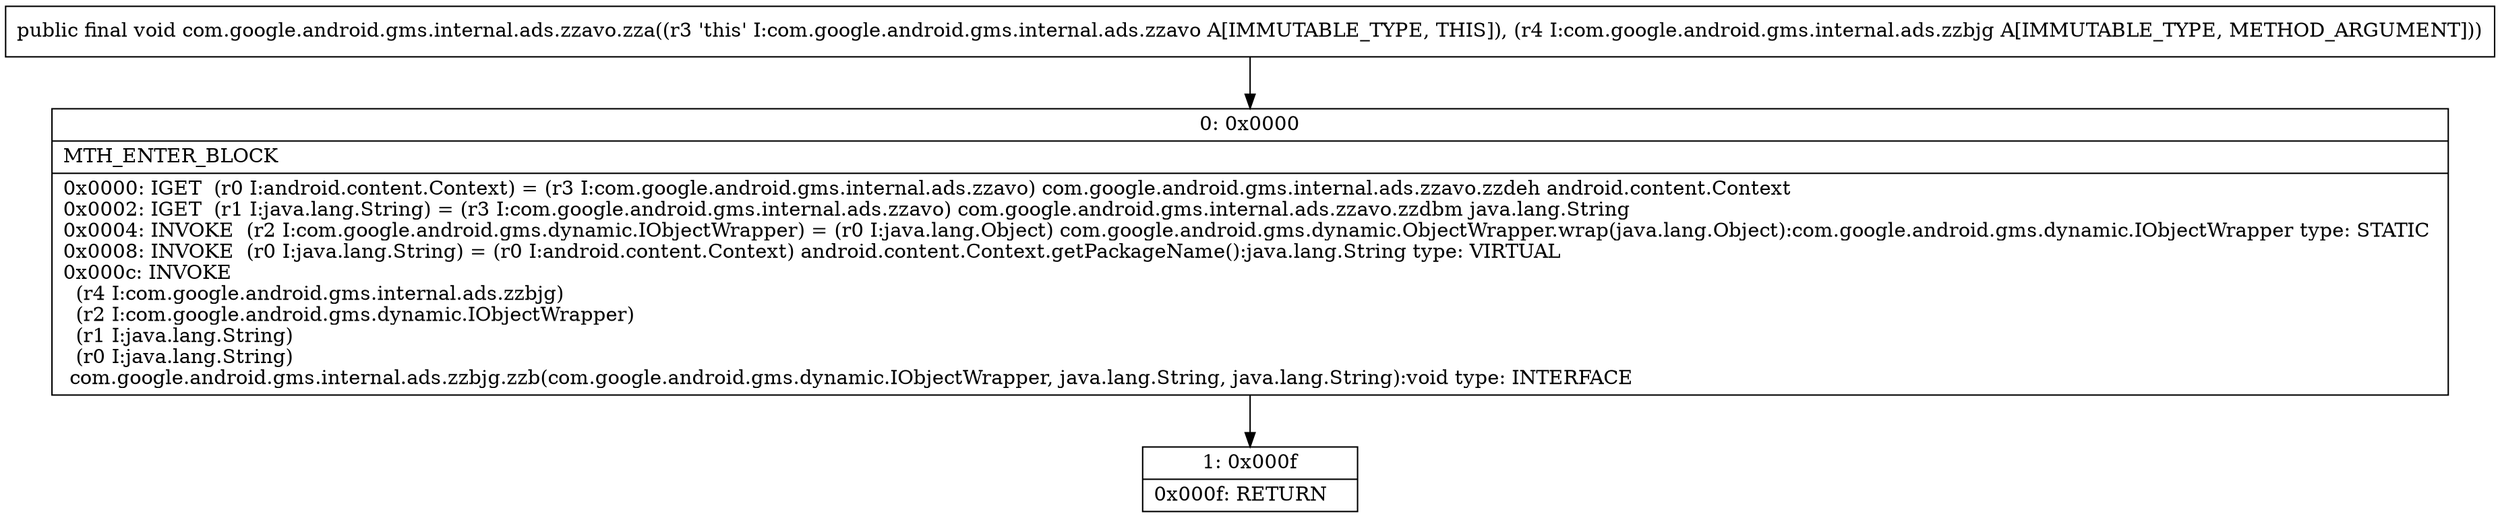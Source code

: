 digraph "CFG forcom.google.android.gms.internal.ads.zzavo.zza(Lcom\/google\/android\/gms\/internal\/ads\/zzbjg;)V" {
Node_0 [shape=record,label="{0\:\ 0x0000|MTH_ENTER_BLOCK\l|0x0000: IGET  (r0 I:android.content.Context) = (r3 I:com.google.android.gms.internal.ads.zzavo) com.google.android.gms.internal.ads.zzavo.zzdeh android.content.Context \l0x0002: IGET  (r1 I:java.lang.String) = (r3 I:com.google.android.gms.internal.ads.zzavo) com.google.android.gms.internal.ads.zzavo.zzdbm java.lang.String \l0x0004: INVOKE  (r2 I:com.google.android.gms.dynamic.IObjectWrapper) = (r0 I:java.lang.Object) com.google.android.gms.dynamic.ObjectWrapper.wrap(java.lang.Object):com.google.android.gms.dynamic.IObjectWrapper type: STATIC \l0x0008: INVOKE  (r0 I:java.lang.String) = (r0 I:android.content.Context) android.content.Context.getPackageName():java.lang.String type: VIRTUAL \l0x000c: INVOKE  \l  (r4 I:com.google.android.gms.internal.ads.zzbjg)\l  (r2 I:com.google.android.gms.dynamic.IObjectWrapper)\l  (r1 I:java.lang.String)\l  (r0 I:java.lang.String)\l com.google.android.gms.internal.ads.zzbjg.zzb(com.google.android.gms.dynamic.IObjectWrapper, java.lang.String, java.lang.String):void type: INTERFACE \l}"];
Node_1 [shape=record,label="{1\:\ 0x000f|0x000f: RETURN   \l}"];
MethodNode[shape=record,label="{public final void com.google.android.gms.internal.ads.zzavo.zza((r3 'this' I:com.google.android.gms.internal.ads.zzavo A[IMMUTABLE_TYPE, THIS]), (r4 I:com.google.android.gms.internal.ads.zzbjg A[IMMUTABLE_TYPE, METHOD_ARGUMENT])) }"];
MethodNode -> Node_0;
Node_0 -> Node_1;
}

